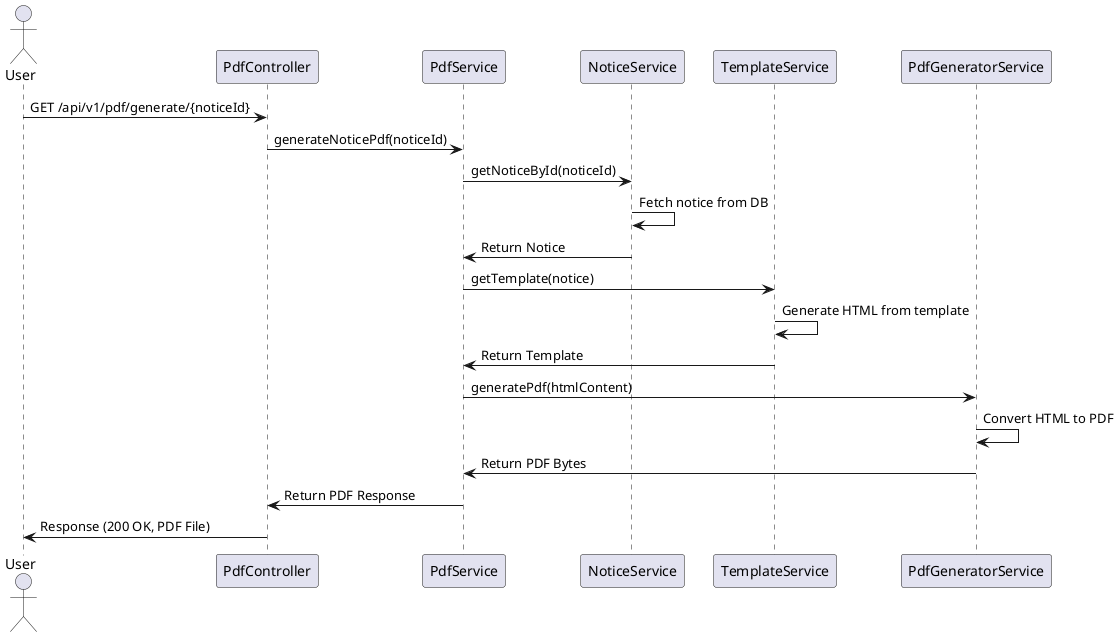 @startuml
actor User
participant PdfController
participant PdfService
participant NoticeService
participant TemplateService
participant PdfGeneratorService

User -> PdfController : GET /api/v1/pdf/generate/{noticeId}
PdfController -> PdfService : generateNoticePdf(noticeId)
PdfService -> NoticeService : getNoticeById(noticeId)
NoticeService -> NoticeService : Fetch notice from DB
NoticeService -> PdfService : Return Notice

PdfService -> TemplateService : getTemplate(notice)
TemplateService -> TemplateService : Generate HTML from template
TemplateService -> PdfService : Return Template

PdfService -> PdfGeneratorService : generatePdf(htmlContent)
PdfGeneratorService -> PdfGeneratorService : Convert HTML to PDF
PdfGeneratorService -> PdfService : Return PDF Bytes

PdfService -> PdfController : Return PDF Response
PdfController -> User : Response (200 OK, PDF File)
@enduml

